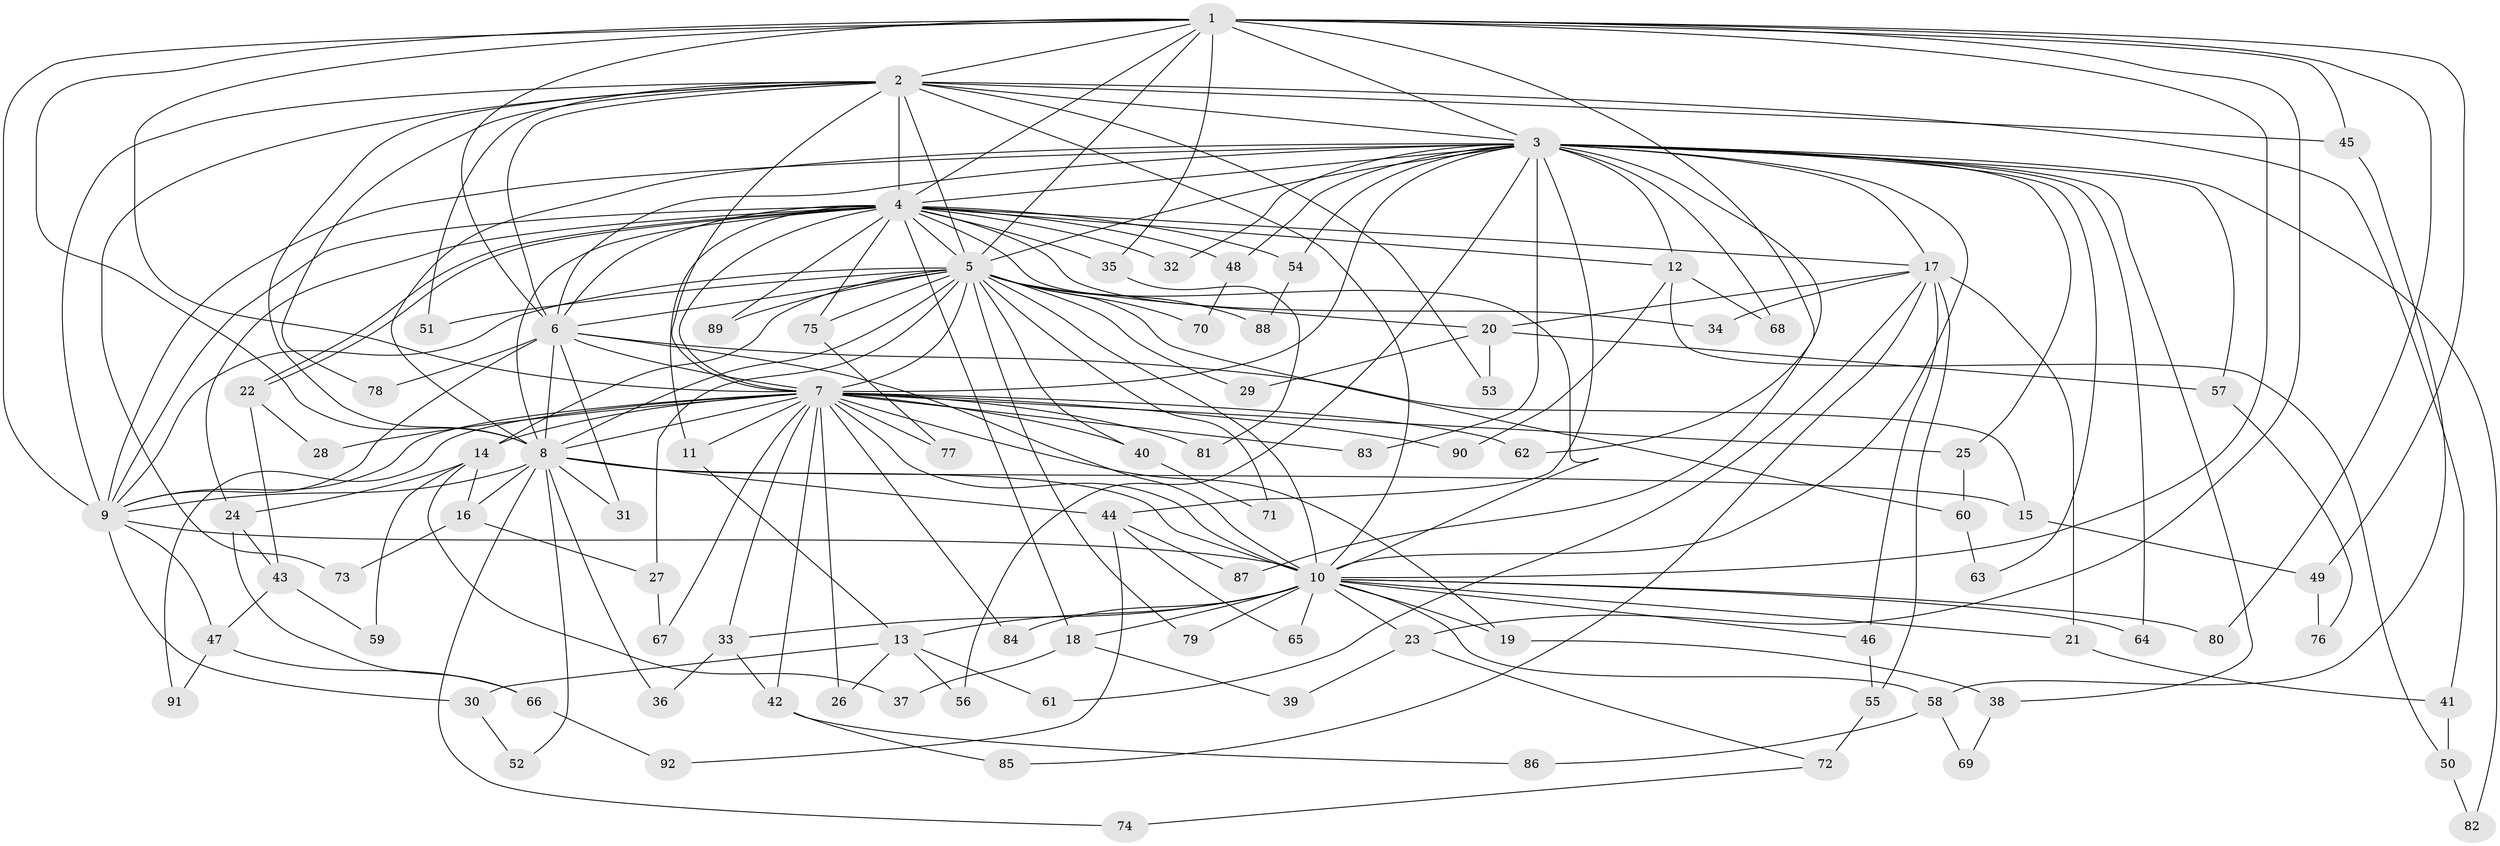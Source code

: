 // Generated by graph-tools (version 1.1) at 2025/11/02/27/25 16:11:05]
// undirected, 92 vertices, 209 edges
graph export_dot {
graph [start="1"]
  node [color=gray90,style=filled];
  1;
  2;
  3;
  4;
  5;
  6;
  7;
  8;
  9;
  10;
  11;
  12;
  13;
  14;
  15;
  16;
  17;
  18;
  19;
  20;
  21;
  22;
  23;
  24;
  25;
  26;
  27;
  28;
  29;
  30;
  31;
  32;
  33;
  34;
  35;
  36;
  37;
  38;
  39;
  40;
  41;
  42;
  43;
  44;
  45;
  46;
  47;
  48;
  49;
  50;
  51;
  52;
  53;
  54;
  55;
  56;
  57;
  58;
  59;
  60;
  61;
  62;
  63;
  64;
  65;
  66;
  67;
  68;
  69;
  70;
  71;
  72;
  73;
  74;
  75;
  76;
  77;
  78;
  79;
  80;
  81;
  82;
  83;
  84;
  85;
  86;
  87;
  88;
  89;
  90;
  91;
  92;
  1 -- 2;
  1 -- 3;
  1 -- 4;
  1 -- 5;
  1 -- 6;
  1 -- 7;
  1 -- 8;
  1 -- 9;
  1 -- 10;
  1 -- 23;
  1 -- 35;
  1 -- 45;
  1 -- 49;
  1 -- 62;
  1 -- 80;
  2 -- 3;
  2 -- 4;
  2 -- 5;
  2 -- 6;
  2 -- 7;
  2 -- 8;
  2 -- 9;
  2 -- 10;
  2 -- 41;
  2 -- 45;
  2 -- 51;
  2 -- 53;
  2 -- 73;
  2 -- 78;
  3 -- 4;
  3 -- 5;
  3 -- 6;
  3 -- 7;
  3 -- 8;
  3 -- 9;
  3 -- 10;
  3 -- 12;
  3 -- 17;
  3 -- 25;
  3 -- 32;
  3 -- 38;
  3 -- 44;
  3 -- 48;
  3 -- 54;
  3 -- 56;
  3 -- 57;
  3 -- 63;
  3 -- 64;
  3 -- 68;
  3 -- 82;
  3 -- 83;
  3 -- 87;
  4 -- 5;
  4 -- 6;
  4 -- 7;
  4 -- 8;
  4 -- 9;
  4 -- 10;
  4 -- 11;
  4 -- 12;
  4 -- 17;
  4 -- 18;
  4 -- 22;
  4 -- 22;
  4 -- 24;
  4 -- 32;
  4 -- 34;
  4 -- 35;
  4 -- 48;
  4 -- 54;
  4 -- 75;
  4 -- 89;
  5 -- 6;
  5 -- 7;
  5 -- 8;
  5 -- 9;
  5 -- 10;
  5 -- 14;
  5 -- 20;
  5 -- 27;
  5 -- 29;
  5 -- 40;
  5 -- 51;
  5 -- 60;
  5 -- 70;
  5 -- 71;
  5 -- 75;
  5 -- 79;
  5 -- 88;
  5 -- 89;
  6 -- 7;
  6 -- 8;
  6 -- 9;
  6 -- 10;
  6 -- 15;
  6 -- 31;
  6 -- 78;
  7 -- 8;
  7 -- 9;
  7 -- 10;
  7 -- 11;
  7 -- 14;
  7 -- 19;
  7 -- 25;
  7 -- 26;
  7 -- 28;
  7 -- 33;
  7 -- 40;
  7 -- 42;
  7 -- 62;
  7 -- 67;
  7 -- 77;
  7 -- 81;
  7 -- 83;
  7 -- 84;
  7 -- 90;
  7 -- 91;
  8 -- 9;
  8 -- 10;
  8 -- 15;
  8 -- 16;
  8 -- 31;
  8 -- 36;
  8 -- 44;
  8 -- 52;
  8 -- 74;
  9 -- 10;
  9 -- 30;
  9 -- 47;
  10 -- 13;
  10 -- 18;
  10 -- 19;
  10 -- 21;
  10 -- 23;
  10 -- 33;
  10 -- 46;
  10 -- 58;
  10 -- 64;
  10 -- 65;
  10 -- 79;
  10 -- 80;
  10 -- 84;
  11 -- 13;
  12 -- 50;
  12 -- 68;
  12 -- 90;
  13 -- 26;
  13 -- 30;
  13 -- 56;
  13 -- 61;
  14 -- 16;
  14 -- 24;
  14 -- 37;
  14 -- 59;
  15 -- 49;
  16 -- 27;
  16 -- 73;
  17 -- 20;
  17 -- 21;
  17 -- 34;
  17 -- 46;
  17 -- 55;
  17 -- 61;
  17 -- 85;
  18 -- 37;
  18 -- 39;
  19 -- 38;
  20 -- 29;
  20 -- 53;
  20 -- 57;
  21 -- 41;
  22 -- 28;
  22 -- 43;
  23 -- 39;
  23 -- 72;
  24 -- 43;
  24 -- 66;
  25 -- 60;
  27 -- 67;
  30 -- 52;
  33 -- 36;
  33 -- 42;
  35 -- 81;
  38 -- 69;
  40 -- 71;
  41 -- 50;
  42 -- 85;
  42 -- 86;
  43 -- 47;
  43 -- 59;
  44 -- 65;
  44 -- 87;
  44 -- 92;
  45 -- 58;
  46 -- 55;
  47 -- 66;
  47 -- 91;
  48 -- 70;
  49 -- 76;
  50 -- 82;
  54 -- 88;
  55 -- 72;
  57 -- 76;
  58 -- 69;
  58 -- 86;
  60 -- 63;
  66 -- 92;
  72 -- 74;
  75 -- 77;
}
